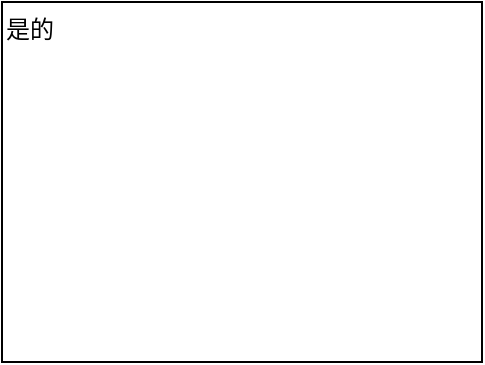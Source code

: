 <mxfile version="22.1.4" type="github">
  <diagram name="第 1 页" id="qUGAUmxLeG3MtmmjVj0U">
    <mxGraphModel dx="1213" dy="738" grid="1" gridSize="10" guides="1" tooltips="1" connect="1" arrows="1" fold="1" page="1" pageScale="1" pageWidth="827" pageHeight="1169" math="0" shadow="0">
      <root>
        <mxCell id="0" />
        <mxCell id="1" parent="0" />
        <mxCell id="AzVIwPO4iDdd-k09a8J1-1" value="是的" style="rounded=0;whiteSpace=wrap;html=1;align=left;verticalAlign=top;" vertex="1" parent="1">
          <mxGeometry x="40" y="40" width="240" height="180" as="geometry" />
        </mxCell>
      </root>
    </mxGraphModel>
  </diagram>
</mxfile>
